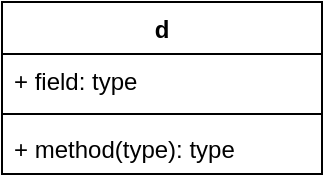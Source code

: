 <mxfile version="20.5.3" type="github" pages="2">
  <diagram id="ZsYun9rEOM-wiykw4o-6" name="Page-1">
    <mxGraphModel dx="942" dy="606" grid="1" gridSize="10" guides="1" tooltips="1" connect="1" arrows="1" fold="1" page="1" pageScale="1" pageWidth="827" pageHeight="1169" math="0" shadow="0">
      <root>
        <mxCell id="0" />
        <mxCell id="1" parent="0" />
        <mxCell id="6dZhVT2HOT5BOoY90vrY-1" value="d" style="swimlane;fontStyle=1;align=center;verticalAlign=top;childLayout=stackLayout;horizontal=1;startSize=26;horizontalStack=0;resizeParent=1;resizeParentMax=0;resizeLast=0;collapsible=1;marginBottom=0;fontColor=default;" parent="1" vertex="1">
          <mxGeometry x="130" y="20" width="160" height="86" as="geometry" />
        </mxCell>
        <mxCell id="6dZhVT2HOT5BOoY90vrY-2" value="+ field: type" style="text;strokeColor=none;fillColor=none;align=left;verticalAlign=top;spacingLeft=4;spacingRight=4;overflow=hidden;rotatable=0;points=[[0,0.5],[1,0.5]];portConstraint=eastwest;" parent="6dZhVT2HOT5BOoY90vrY-1" vertex="1">
          <mxGeometry y="26" width="160" height="26" as="geometry" />
        </mxCell>
        <mxCell id="6dZhVT2HOT5BOoY90vrY-3" value="" style="line;strokeWidth=1;fillColor=none;align=left;verticalAlign=middle;spacingTop=-1;spacingLeft=3;spacingRight=3;rotatable=0;labelPosition=right;points=[];portConstraint=eastwest;strokeColor=inherit;" parent="6dZhVT2HOT5BOoY90vrY-1" vertex="1">
          <mxGeometry y="52" width="160" height="8" as="geometry" />
        </mxCell>
        <mxCell id="6dZhVT2HOT5BOoY90vrY-4" value="+ method(type): type" style="text;strokeColor=none;fillColor=none;align=left;verticalAlign=top;spacingLeft=4;spacingRight=4;overflow=hidden;rotatable=0;points=[[0,0.5],[1,0.5]];portConstraint=eastwest;" parent="6dZhVT2HOT5BOoY90vrY-1" vertex="1">
          <mxGeometry y="60" width="160" height="26" as="geometry" />
        </mxCell>
      </root>
    </mxGraphModel>
  </diagram>
  <diagram id="GE32m47yLcfYoCgdgLWP" name="Page-2">
    <mxGraphModel dx="942" dy="606" grid="1" gridSize="10" guides="1" tooltips="1" connect="1" arrows="1" fold="1" page="1" pageScale="1" pageWidth="827" pageHeight="1169" math="0" shadow="0">
      <root>
        <mxCell id="0" />
        <mxCell id="1" parent="0" />
      </root>
    </mxGraphModel>
  </diagram>
</mxfile>
